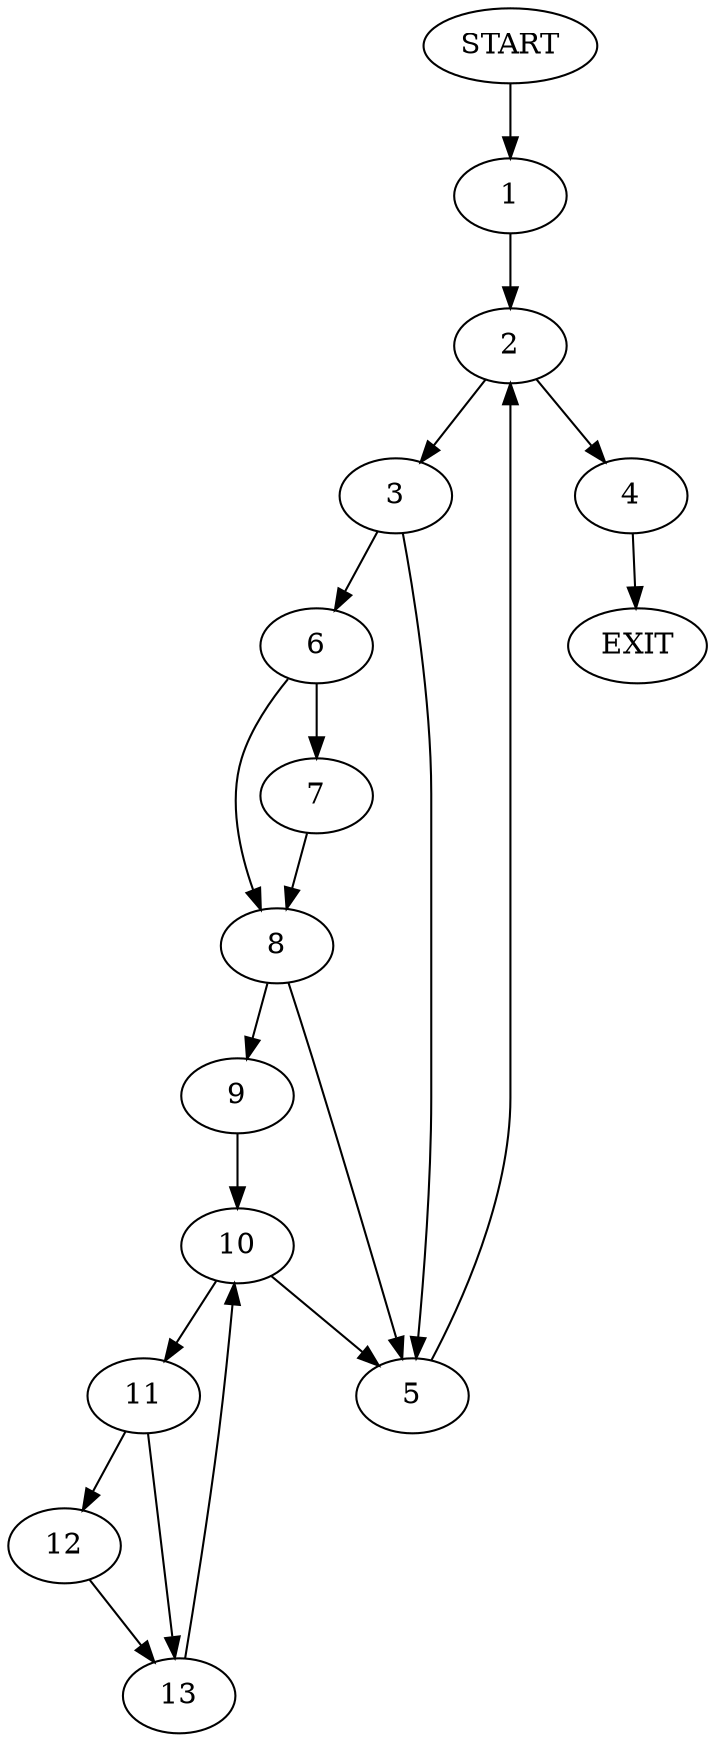 digraph {
0 [label="START"]
14 [label="EXIT"]
0 -> 1
1 -> 2
2 -> 3
2 -> 4
4 -> 14
3 -> 5
3 -> 6
6 -> 7
6 -> 8
5 -> 2
8 -> 9
8 -> 5
7 -> 8
9 -> 10
10 -> 11
10 -> 5
11 -> 12
11 -> 13
13 -> 10
12 -> 13
}
